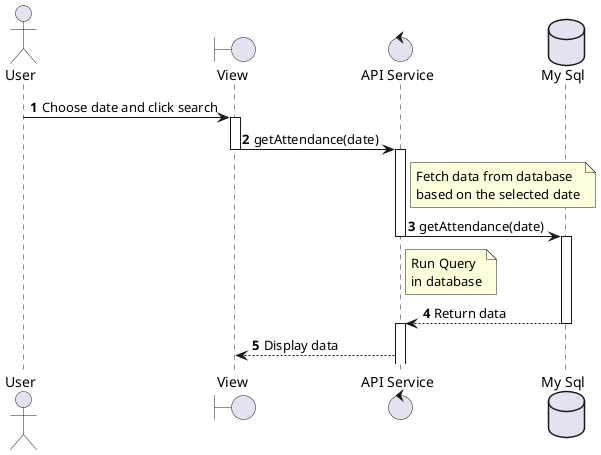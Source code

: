 @startuml sequenceDiagram_Attendance_getData
actor User
boundary "View" as View
control "API Service" as APIService
database "My Sql" as DB

autonumber
User -> View --++ : Choose date and click search
View -> APIService --++ : getAttendance(date)
note right of APIService: Fetch data from database\nbased on the selected date
APIService -> DB --++ : getAttendance(date)
note right of APIService: Run Query\nin database
DB --> APIService --++ : Return data
APIService --> View : Display data
@enduml